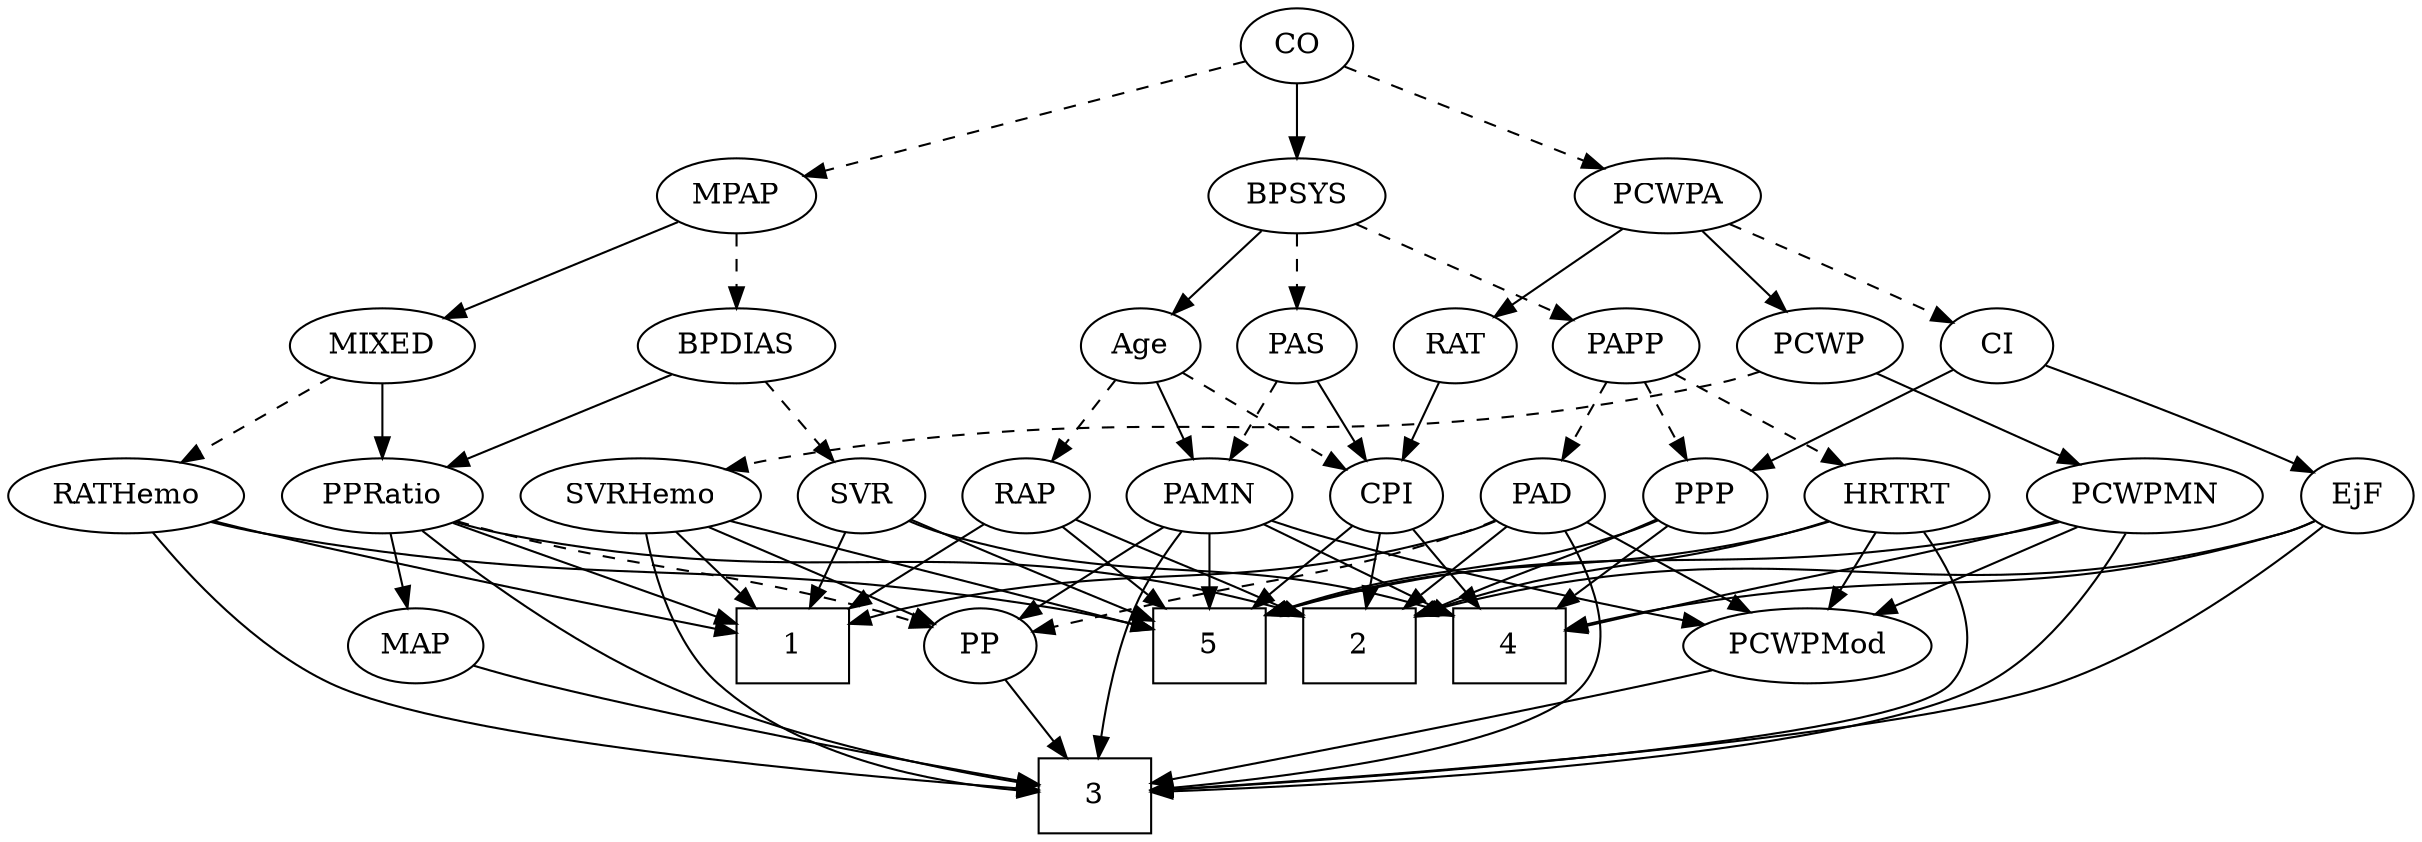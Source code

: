 strict digraph {
	graph [bb="0,0,1060.4,396"];
	node [label="\N"];
	1	[height=0.5,
		pos="335.4,90",
		shape=box,
		width=0.75];
	2	[height=0.5,
		pos="628.4,90",
		shape=box,
		width=0.75];
	3	[height=0.5,
		pos="463.4,18",
		shape=box,
		width=0.75];
	4	[height=0.5,
		pos="700.4,90",
		shape=box,
		width=0.75];
	5	[height=0.5,
		pos="556.4,90",
		shape=box,
		width=0.75];
	Age	[height=0.5,
		pos="526.4,234",
		width=0.75];
	RAP	[height=0.5,
		pos="434.4,162",
		width=0.77632];
	Age -> RAP	[pos="e,451.94,176.35 509.09,219.83 495.3,209.34 475.78,194.49 460.16,182.6",
		style=dashed];
	PAMN	[height=0.5,
		pos="592.4,162",
		width=1.011];
	Age -> PAMN	[pos="e,577.5,178.8 540.39,218.15 549.16,208.85 560.65,196.67 570.59,186.12",
		style=solid];
	CPI	[height=0.5,
		pos="673.4,162",
		width=0.75];
	Age -> CPI	[pos="e,651.99,173.19 547.77,222.82 572.81,210.9 614.48,191.06 642.91,177.52",
		style=dashed];
	EjF	[height=0.5,
		pos="915.4,162",
		width=0.75];
	EjF -> 2	[pos="e,655.6,104.8 894.85,150.11 889.89,147.82 884.54,145.61 879.4,144 789.92,115.97 758.86,135.6 665.17,107.74",
		style=solid];
	EjF -> 3	[pos="e,490.57,19.126 912.79,143.79 908.69,123.17 898.66,89.257 875.4,72 816.4,28.246 590.47,20.566 500.59,19.254",
		style=solid];
	EjF -> 4	[pos="e,727.68,104.56 894.37,150.23 889.52,147.99 884.34,145.77 879.4,144 820.59,122.94 800.03,129.4 737.26,107.93",
		style=solid];
	RAP -> 1	[pos="e,359.78,108.24 416.24,148.16 402.86,138.7 384.3,125.58 368.33,114.29",
		style=solid];
	RAP -> 2	[pos="e,601.06,104.43 456.09,150.41 461.06,148.16 466.37,145.89 471.4,144 521.04,125.32 538.12,127.69 591.43,108.07",
		style=solid];
	RAP -> 5	[pos="e,529.36,106.51 454.54,149.44 472.43,139.18 498.98,123.94 520.49,111.6",
		style=solid];
	MIXED	[height=0.5,
		pos="156.4,234",
		width=1.1193];
	RATHemo	[height=0.5,
		pos="49.396,162",
		width=1.3721];
	MIXED -> RATHemo	[pos="e,72.387,178.04 134.48,218.67 119.07,208.58 98.213,194.94 81.005,183.68",
		style=dashed];
	PPRatio	[height=0.5,
		pos="156.4,162",
		width=1.1013];
	MIXED -> PPRatio	[pos="e,156.4,180.1 156.4,215.7 156.4,207.98 156.4,198.71 156.4,190.11",
		style=solid];
	MPAP	[height=0.5,
		pos="309.4,306",
		width=0.97491];
	MPAP -> MIXED	[pos="e,183.5,247.4 284.13,293.44 259.2,282.03 220.82,264.47 192.64,251.58",
		style=solid];
	BPDIAS	[height=0.5,
		pos="309.4,234",
		width=1.1735];
	MPAP -> BPDIAS	[pos="e,309.4,252.1 309.4,287.7 309.4,279.98 309.4,270.71 309.4,262.11",
		style=dashed];
	BPSYS	[height=0.5,
		pos="598.4,306",
		width=1.0471];
	BPSYS -> Age	[pos="e,541.35,249.54 582.42,289.46 572.45,279.78 559.49,267.17 548.54,256.53",
		style=solid];
	PAS	[height=0.5,
		pos="598.4,234",
		width=0.75];
	BPSYS -> PAS	[pos="e,598.4,252.1 598.4,287.7 598.4,279.98 598.4,270.71 598.4,262.11",
		style=dashed];
	PAPP	[height=0.5,
		pos="747.4,234",
		width=0.88464];
	BPSYS -> PAPP	[pos="e,723.7,246.13 624.35,292.81 649.41,281.03 687.45,263.16 714.6,250.41",
		style=dashed];
	PAD	[height=0.5,
		pos="509.4,162",
		width=0.79437];
	PAD -> 1	[pos="e,362.76,103.88 487.01,150.66 481.9,148.4 476.49,146.06 471.4,144 428,126.43 415.7,125.79 372.4,108 372.3,107.96 372.2,107.92 372.1,\
107.88",
		style=solid];
	PAD -> 2	[pos="e,601.39,106.88 529.58,149.13 546.8,139 571.95,124.2 592.58,112.07",
		style=solid];
	PAD -> 3	[pos="e,467.34,36.261 501.9,144.5 497.35,134.15 491.64,120.45 487.4,108 480.41,87.486 474.09,63.771 469.7,45.981",
		style=solid];
	PCWPMod	[height=0.5,
		pos="797.4,90",
		width=1.4443];
	PAD -> PCWPMod	[pos="e,759.12,102.19 531.16,150.22 536.39,147.93 542.02,145.69 547.4,144 628.97,118.37 653.14,127.49 736.4,108 740.55,107.03 744.85,105.96 \
749.15,104.85",
		style=solid];
	PP	[height=0.5,
		pos="408.4,90",
		width=0.75];
	PAD -> PP	[pos="e,426.46,103.52 490.87,148.16 475.26,137.34 452.71,121.71 435.14,109.53",
		style=dashed];
	CO	[height=0.5,
		pos="598.4,378",
		width=0.75];
	CO -> MPAP	[pos="e,340.35,314.5 573.51,370.97 523.68,358.9 411.24,331.67 350.38,316.93",
		style=dashed];
	CO -> BPSYS	[pos="e,598.4,324.1 598.4,359.7 598.4,351.98 598.4,342.71 598.4,334.11",
		style=solid];
	PCWPA	[height=0.5,
		pos="759.4,306",
		width=1.1555];
	CO -> PCWPA	[pos="e,731.12,319.29 620.44,367.41 646.51,356.08 690.32,337.03 721.78,323.35",
		style=dashed];
	PAS -> PAMN	[pos="e,593.86,180.1 596.91,215.7 596.25,207.98 595.46,198.71 594.72,190.11",
		style=dashed];
	PAS -> CPI	[pos="e,658.24,177.14 613.57,218.83 624.25,208.87 638.71,195.37 650.75,184.14",
		style=solid];
	PAMN -> 3	[pos="e,471.85,36.025 569.94,147.56 554.82,137.81 535.04,123.63 520.4,108 502.58,88.987 486.99,63.681 476.64,44.915",
		style=solid];
	PAMN -> 4	[pos="e,674.14,108.02 613.73,147.17 628.5,137.6 648.47,124.65 665.53,113.6",
		style=solid];
	PAMN -> 5	[pos="e,565.37,108.45 583.86,144.41 579.73,136.37 574.66,126.51 570.01,117.47",
		style=solid];
	PAMN -> PCWPMod	[pos="e,760.39,102.78 620.42,150.21 626.02,148.11 631.89,145.95 637.4,144 675.39,130.54 718.82,116.22 750.84,105.86",
		style=solid];
	PAMN -> PP	[pos="e,431.36,99.736 564.45,150.37 531.33,137.77 476.21,116.8 441.12,103.45",
		style=solid];
	RATHemo -> 1	[pos="e,308.25,96.788 86.127,149.89 93.167,147.86 100.49,145.81 107.4,144 174.31,126.43 253.06,108.79 298.31,98.944",
		style=solid];
	RATHemo -> 3	[pos="e,436.04,19.001 63.706,144.52 82.535,123.99 117.69,89.497 155.4,72 246.17,29.883 366,20.943 425.92,19.236",
		style=solid];
	RATHemo -> 5	[pos="e,529.28,95.458 85.037,149.47 92.372,147.4 100.09,145.45 107.4,144 255.15,114.7 295.01,127.31 444.4,108 469.37,104.77 497.38,100.52 \
519.14,97.076",
		style=solid];
	CPI -> 2	[pos="e,639.51,108.29 663.18,145.12 657.84,136.8 651.16,126.41 645.09,116.96",
		style=solid];
	CPI -> 4	[pos="e,693.67,108.45 679.79,144.41 682.83,136.54 686.54,126.93 689.97,118.04",
		style=solid];
	CPI -> 5	[pos="e,583.5,107.22 653.81,149.28 637.04,139.25 612.45,124.54 592.18,112.41",
		style=solid];
	RAT	[height=0.5,
		pos="670.4,234",
		width=0.75827];
	RAT -> CPI	[pos="e,672.66,180.1 671.14,215.7 671.47,207.98 671.87,198.71 672.23,190.11",
		style=solid];
	SVR	[height=0.5,
		pos="360.4,162",
		width=0.77632];
	SVR -> 1	[pos="e,341.57,108.28 354.34,144.05 351.53,136.18 348.12,126.62 344.96,117.79",
		style=solid];
	SVR -> 4	[pos="e,673.22,104.89 381.5,150 386.6,147.71 392.1,145.54 397.4,144 509.36,111.52 547.56,140.36 663.62,107.68",
		style=solid];
	SVR -> 5	[pos="e,529.35,99.029 382.14,150.53 387.11,148.27 392.4,145.97 397.4,144 438.54,127.75 486.9,112.1 519.39,102.08",
		style=solid];
	PCWPMod -> 3	[pos="e,490.67,23.55 758.79,77.74 751.39,75.722 743.67,73.717 736.4,72 652.7,52.245 553.3,34.322 500.58,25.245",
		style=solid];
	PCWPA -> RAT	[pos="e,687.27,248.27 740.08,289.81 726.92,279.46 709.37,265.66 695.18,254.49",
		style=solid];
	PCWP	[height=0.5,
		pos="904.4,234",
		width=0.97491];
	PCWPA -> PCWP	[pos="e,879.54,247 786.33,292 810,280.57 844.58,263.88 870.2,251.51",
		style=solid];
	CI	[height=0.5,
		pos="824.4,234",
		width=0.75];
	PCWPA -> CI	[pos="e,810.59,249.86 774.15,289.12 782.86,279.73 794.03,267.7 803.63,257.36",
		style=dashed];
	PCWPMN	[height=0.5,
		pos="1010.4,162",
		width=1.3902];
	PCWPMN -> 3	[pos="e,490.62,20.289 996.21,144.58 977.18,123.78 941.26,88.646 902.4,72 830.2,41.076 592.96,25.727 500.63,20.811",
		style=solid];
	PCWPMN -> 4	[pos="e,727.6,104.8 973.74,149.73 966.38,147.67 958.67,145.65 951.4,144 859.96,123.24 830.73,136.07 737.17,107.76",
		style=solid];
	PCWPMN -> 5	[pos="e,583.54,104.99 974.14,149.44 966.68,147.38 958.83,145.43 951.4,144 797.16,114.3 748.89,149.36 593.45,107.71",
		style=solid];
	PCWPMN -> PCWPMod	[pos="e,833.88,102.99 974.74,149.28 938.72,137.44 882.89,119.1 843.51,106.16",
		style=solid];
	SVRHemo	[height=0.5,
		pos="264.4,162",
		width=1.3902];
	SVRHemo -> 1	[pos="e,318.03,108.12 280.86,144.76 289.74,136.01 300.88,125.03 310.77,115.28",
		style=solid];
	SVRHemo -> 3	[pos="e,436.3,20.758 266.69,143.81 270.24,123.85 278.95,91.215 299.4,72 334.23,39.269 389.44,26.75 426.04,21.962",
		style=solid];
	SVRHemo -> 5	[pos="e,529.37,96.626 301.76,149.89 308.92,147.86 316.38,145.81 323.4,144 392.3,126.25 473.47,108.49 519.54,98.706",
		style=solid];
	SVRHemo -> PP	[pos="e,387.03,101.39 292.85,147.17 317.41,135.23 352.81,118.02 377.94,105.8",
		style=solid];
	BPDIAS -> SVR	[pos="e,349.09,178.51 321.48,216.41 327.95,207.53 336.03,196.44 343.15,186.67",
		style=dashed];
	BPDIAS -> PPRatio	[pos="e,183.38,175.35 281.69,220.32 256.73,208.9 219.88,192.05 192.6,179.56",
		style=solid];
	MAP	[height=0.5,
		pos="216.4,90",
		width=0.84854];
	MAP -> 3	[pos="e,436.16,25.519 241.68,79.619 248.97,77.03 256.96,74.302 264.4,72 320.32,54.68 386.12,37.833 426.28,27.94",
		style=solid];
	PP -> 3	[pos="e,449.94,36.127 420.33,73.811 427.14,65.141 435.85,54.052 443.66,44.12",
		style=solid];
	PPP	[height=0.5,
		pos="745.4,162",
		width=0.75];
	PPP -> 2	[pos="e,655.5,107.22 725.81,149.28 709.04,139.25 684.45,124.54 664.18,112.41",
		style=solid];
	PPP -> 4	[pos="e,711.51,108.29 735.18,145.12 729.84,136.8 723.16,126.41 717.09,116.96",
		style=solid];
	PPP -> 5	[pos="e,583.74,104.4 724.29,150.42 719.46,148.17 714.29,145.9 709.4,144 661.44,125.41 644.93,127.37 593.1,107.99",
		style=solid];
	PPRatio -> 1	[pos="e,308.3,101.59 185.55,149.6 216.48,137.5 265.4,118.37 298.87,105.28",
		style=solid];
	PPRatio -> 2	[pos="e,601.26,105.02 185.34,149.67 191.86,147.48 198.8,145.43 205.4,144 371.01,108.12 423.77,151.84 591.36,107.69",
		style=solid];
	PPRatio -> 3	[pos="e,436.35,20.289 155.08,143.94 154.54,123.79 157,90.668 176.4,72 211.64,38.081 356.99,25.177 426.3,20.884",
		style=solid];
	PPRatio -> MAP	[pos="e,202.97,106.67 170.31,144.76 178.07,135.71 187.86,124.29 196.43,114.3",
		style=solid];
	PPRatio -> PP	[pos="e,387.58,101.52 186.27,149.99 192.55,147.86 199.15,145.75 205.4,144 278.08,123.59 299.79,131.9 371.4,108 373.66,107.24 375.97,106.39 \
378.27,105.48",
		style=dashed];
	PCWP -> PCWPMN	[pos="e,987.55,178.08 925.09,219.34 940.37,209.24 961.46,195.31 978.85,183.83",
		style=solid];
	PCWP -> SVRHemo	[pos="e,300.3,174.67 878.74,221.6 872.82,219.39 866.47,217.34 860.4,216 626.85,164.31 559,221.35 323.4,180 319.03,179.23 314.52,178.27 \
310.03,177.18",
		style=dashed];
	CI -> EjF	[pos="e,898.36,176.11 841.51,219.83 855.24,209.27 874.71,194.3 890.21,182.37",
		style=solid];
	CI -> PPP	[pos="e,760.97,176.8 808.79,219.17 797.32,209.01 781.54,195.03 768.6,183.56",
		style=solid];
	PAPP -> PAD	[pos="e,531.61,173.82 722.93,222.06 717.55,219.88 711.83,217.73 706.4,216 637.35,194.04 616.13,202.91 547.4,180 545.28,179.29 543.12,178.51 \
540.96,177.68",
		style=dashed];
	PAPP -> PPP	[pos="e,745.88,180.1 746.9,215.7 746.68,207.98 746.42,198.71 746.17,190.11",
		style=dashed];
	HRTRT	[height=0.5,
		pos="830.4,162",
		width=1.1013];
	PAPP -> HRTRT	[pos="e,812.36,178.21 764.59,218.5 776.15,208.75 791.6,195.72 804.62,184.74",
		style=dashed];
	HRTRT -> 2	[pos="e,655.74,104.4 800.13,150.31 793.95,148.18 787.47,145.99 781.4,144 732.52,128.01 716.83,127.65 665.09,108.01",
		style=solid];
	HRTRT -> 3	[pos="e,490.43,20.599 843.64,144.98 858.01,125.55 876.63,92.848 858.4,72 834.98,45.235 594.45,27.279 500.61,21.243",
		style=solid];
	HRTRT -> 5	[pos="e,583.62,104.73 800.81,149.96 794.46,147.81 787.75,145.7 781.4,144 701.85,122.75 675.65,133.59 593.39,107.87",
		style=solid];
	HRTRT -> PCWPMod	[pos="e,805.54,108.28 822.41,144.05 818.65,136.09 814.09,126.41 809.89,117.51",
		style=solid];
}
